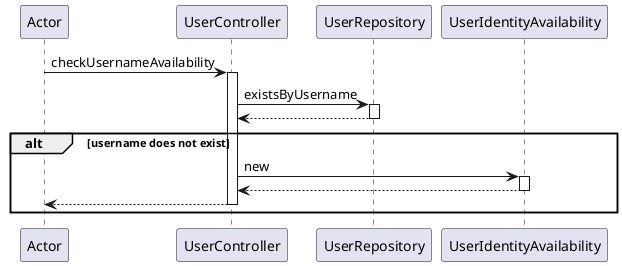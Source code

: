 @startuml
participant Actor
Actor -> UserController : checkUsernameAvailability
activate UserController
UserController -> UserRepository : existsByUsername
activate UserRepository
UserRepository --> UserController
deactivate UserRepository

alt username does not exist
UserController -> UserIdentityAvailability : new
activate UserIdentityAvailability
UserIdentityAvailability --> UserController
deactivate UserIdentityAvailability
return
end
@enduml